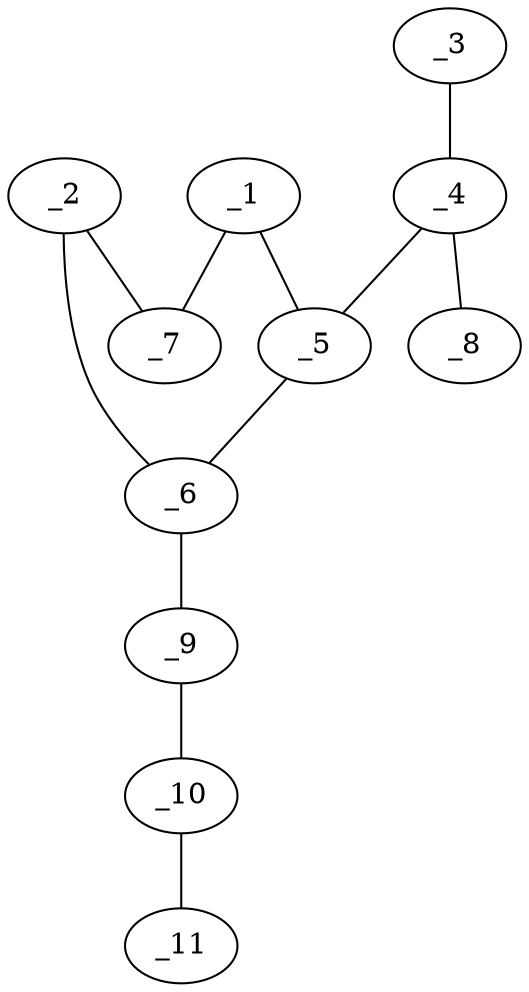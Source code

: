 graph molid686664 {
	_1	 [charge=0,
		chem=4,
		symbol="N  ",
		x="6.2633",
		y="-0.5684"];
	_5	 [charge=0,
		chem=1,
		symbol="C  ",
		x="5.4543",
		y="0.0194"];
	_1 -- _5	 [valence=1];
	_7	 [charge=0,
		chem=4,
		symbol="N  ",
		x="5.9543",
		y="-1.5194"];
	_1 -- _7	 [valence=2];
	_2	 [charge=0,
		chem=5,
		symbol="S  ",
		x="4.9543",
		y="-1.5194"];
	_6	 [charge=0,
		chem=1,
		symbol="C  ",
		x="4.6453",
		y="-0.5684"];
	_2 -- _6	 [valence=1];
	_2 -- _7	 [valence=1];
	_3	 [charge=0,
		chem=2,
		symbol="O  ",
		x="6.3203",
		y="1.5194"];
	_4	 [charge=0,
		chem=1,
		symbol="C  ",
		x="5.4543",
		y="1.0194"];
	_3 -- _4	 [valence=2];
	_4 -- _5	 [valence=1];
	_8	 [charge=0,
		chem=4,
		symbol="N  ",
		x="4.5883",
		y="1.5194"];
	_4 -- _8	 [valence=1];
	_5 -- _6	 [valence=2];
	_9	 [charge=0,
		chem=4,
		symbol="N  ",
		x="3.6942",
		y="-0.2593"];
	_6 -- _9	 [valence=1];
	_10	 [charge=0,
		chem=1,
		symbol="C  ",
		x="2.9511",
		y="-0.9285"];
	_9 -- _10	 [valence=1];
	_11	 [charge=0,
		chem=2,
		symbol="O  ",
		x=2,
		y="-0.6194"];
	_10 -- _11	 [valence=2];
}
